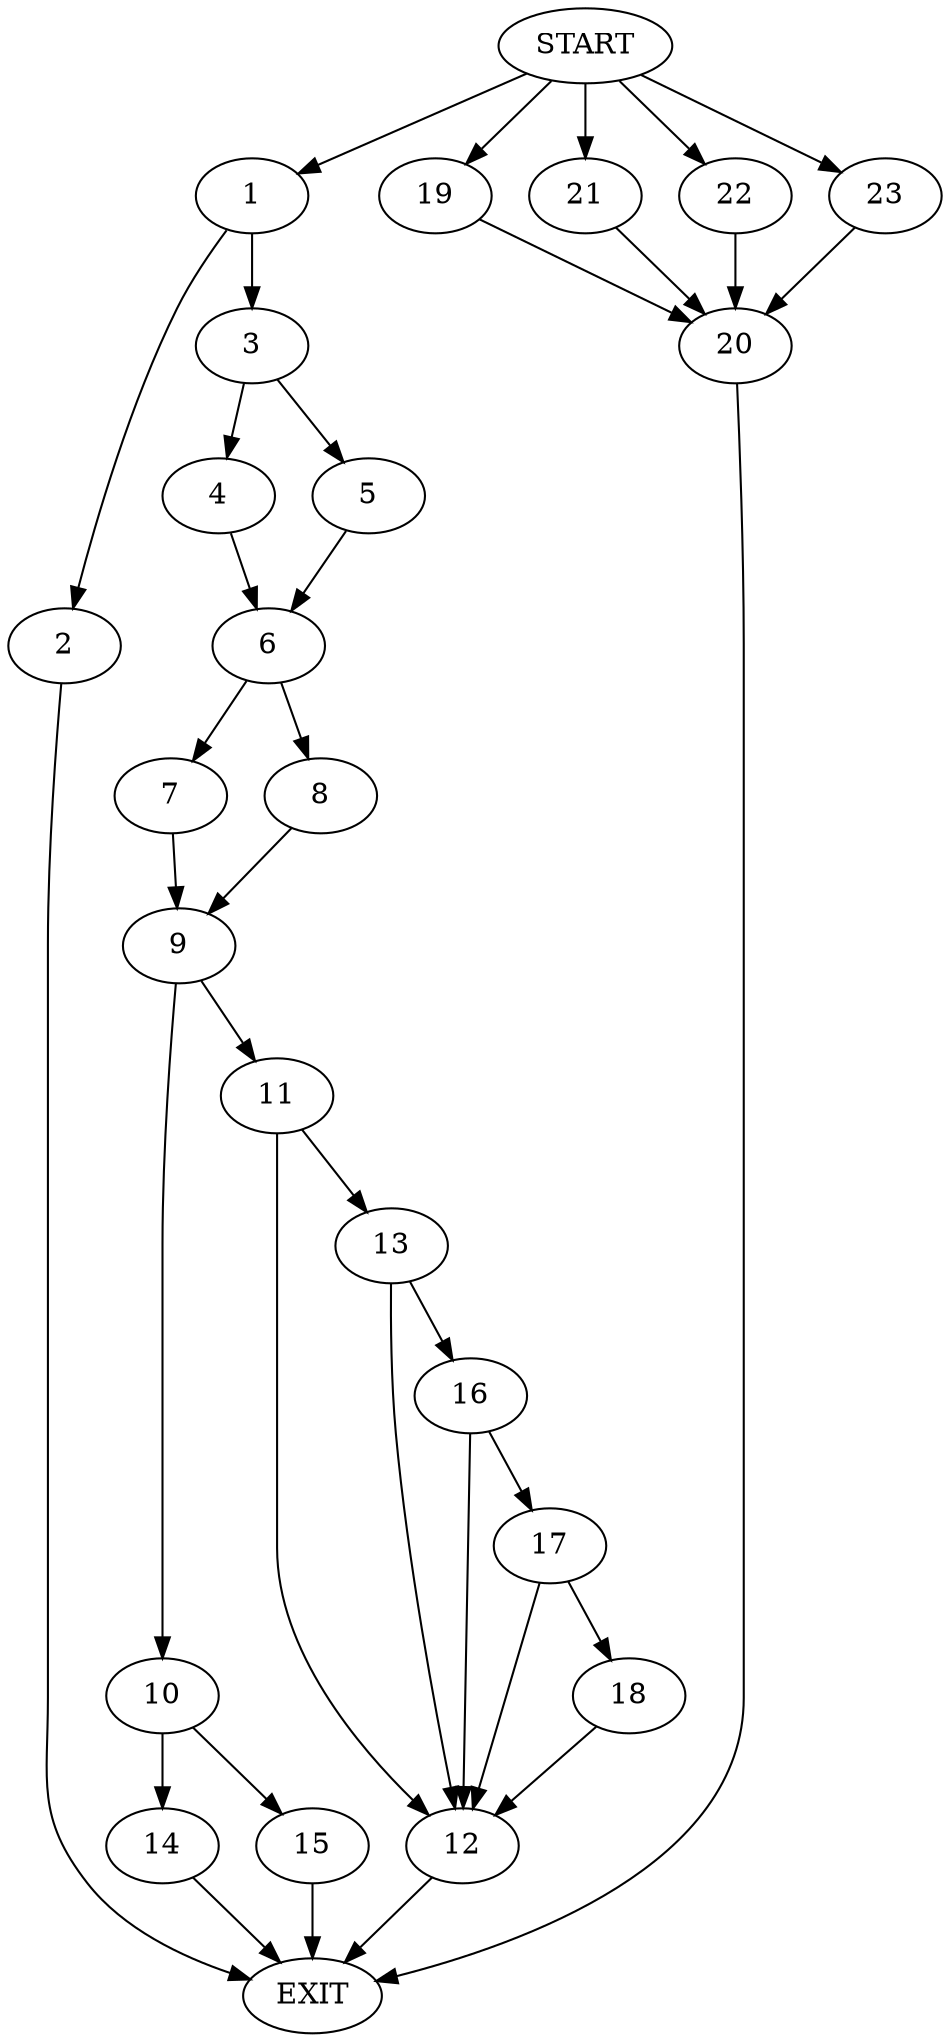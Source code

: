 digraph {
0 [label="START"]
24 [label="EXIT"]
0 -> 1
1 -> 2
1 -> 3
2 -> 24
3 -> 4
3 -> 5
4 -> 6
5 -> 6
6 -> 7
6 -> 8
7 -> 9
8 -> 9
9 -> 10
9 -> 11
11 -> 12
11 -> 13
10 -> 14
10 -> 15
13 -> 16
13 -> 12
12 -> 24
16 -> 17
16 -> 12
17 -> 18
17 -> 12
18 -> 12
14 -> 24
15 -> 24
0 -> 19
19 -> 20
20 -> 24
0 -> 21
21 -> 20
0 -> 22
22 -> 20
0 -> 23
23 -> 20
}
